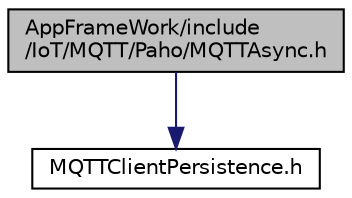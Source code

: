 digraph "AppFrameWork/include/IoT/MQTT/Paho/MQTTAsync.h"
{
 // LATEX_PDF_SIZE
  edge [fontname="Helvetica",fontsize="10",labelfontname="Helvetica",labelfontsize="10"];
  node [fontname="Helvetica",fontsize="10",shape=record];
  Node1 [label="AppFrameWork/include\l/IoT/MQTT/Paho/MQTTAsync.h",height=0.2,width=0.4,color="black", fillcolor="grey75", style="filled", fontcolor="black",tooltip=" "];
  Node1 -> Node2 [color="midnightblue",fontsize="10",style="solid",fontname="Helvetica"];
  Node2 [label="MQTTClientPersistence.h",height=0.2,width=0.4,color="black", fillcolor="white", style="filled",URL="$MQTTClientPersistence_8h.html",tooltip="This structure represents a persistent data store, used to store outbound and inbound messages,..."];
}
